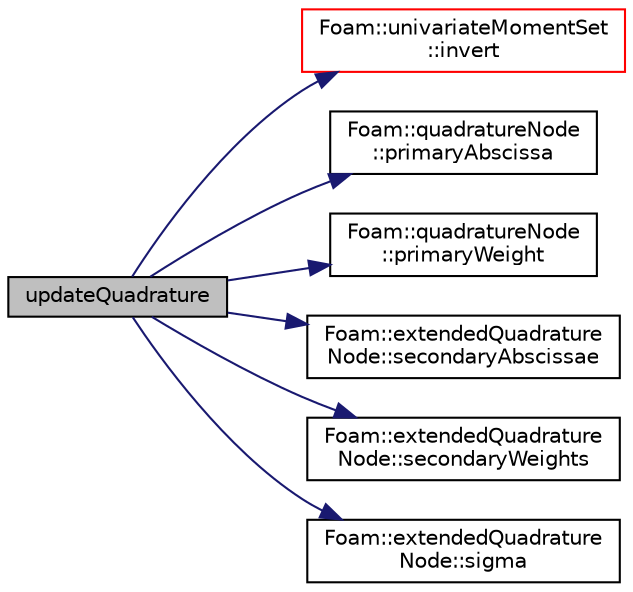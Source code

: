digraph "updateQuadrature"
{
  bgcolor="transparent";
  edge [fontname="Helvetica",fontsize="10",labelfontname="Helvetica",labelfontsize="10"];
  node [fontname="Helvetica",fontsize="10",shape=record];
  rankdir="LR";
  Node1 [label="updateQuadrature",height=0.2,width=0.4,color="black", fillcolor="grey75", style="filled" fontcolor="black"];
  Node1 -> Node2 [color="midnightblue",fontsize="10",style="solid",fontname="Helvetica"];
  Node2 [label="Foam::univariateMomentSet\l::invert",height=0.2,width=0.4,color="red",URL="$d2/dee/a00049.html#a7fa1616cc61c19a5efcc863c950f7f30",tooltip="Invert the set of moments to compute weights and abscissae. "];
  Node1 -> Node3 [color="midnightblue",fontsize="10",style="solid",fontname="Helvetica"];
  Node3 [label="Foam::quadratureNode\l::primaryAbscissa",height=0.2,width=0.4,color="black",URL="$db/d3a/a00040.html#a436581ffd72d3ac178b6d3381f0928ce",tooltip="Const access to the abscissa of the node. "];
  Node1 -> Node4 [color="midnightblue",fontsize="10",style="solid",fontname="Helvetica"];
  Node4 [label="Foam::quadratureNode\l::primaryWeight",height=0.2,width=0.4,color="black",URL="$db/d3a/a00040.html#aa0a25e3fbd8098cb359e8e92cafba070",tooltip="Const access to the weight of the node. "];
  Node1 -> Node5 [color="midnightblue",fontsize="10",style="solid",fontname="Helvetica"];
  Node5 [label="Foam::extendedQuadrature\lNode::secondaryAbscissae",height=0.2,width=0.4,color="black",URL="$d4/d51/a00017.html#acf323f4680d96d62aca77b85fab8d25c",tooltip="Const access to the list of secondary abscissae of the node. "];
  Node1 -> Node6 [color="midnightblue",fontsize="10",style="solid",fontname="Helvetica"];
  Node6 [label="Foam::extendedQuadrature\lNode::secondaryWeights",height=0.2,width=0.4,color="black",URL="$d4/d51/a00017.html#a225ac587d44fce3f6a523a89784379af",tooltip="Const access to the secondary weights of the node. "];
  Node1 -> Node7 [color="midnightblue",fontsize="10",style="solid",fontname="Helvetica"];
  Node7 [label="Foam::extendedQuadrature\lNode::sigma",height=0.2,width=0.4,color="black",URL="$d4/d51/a00017.html#ae7ed63986006f100bfc1515291f070cb",tooltip="Const access to sigma. "];
}
